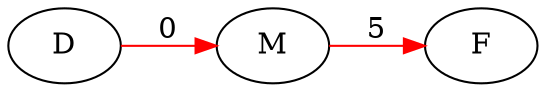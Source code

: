 
    digraph G{
   rankdir=LR
   D -> M [label="0" color="red"];
   M -> F [label="5" color="red"];
   }

